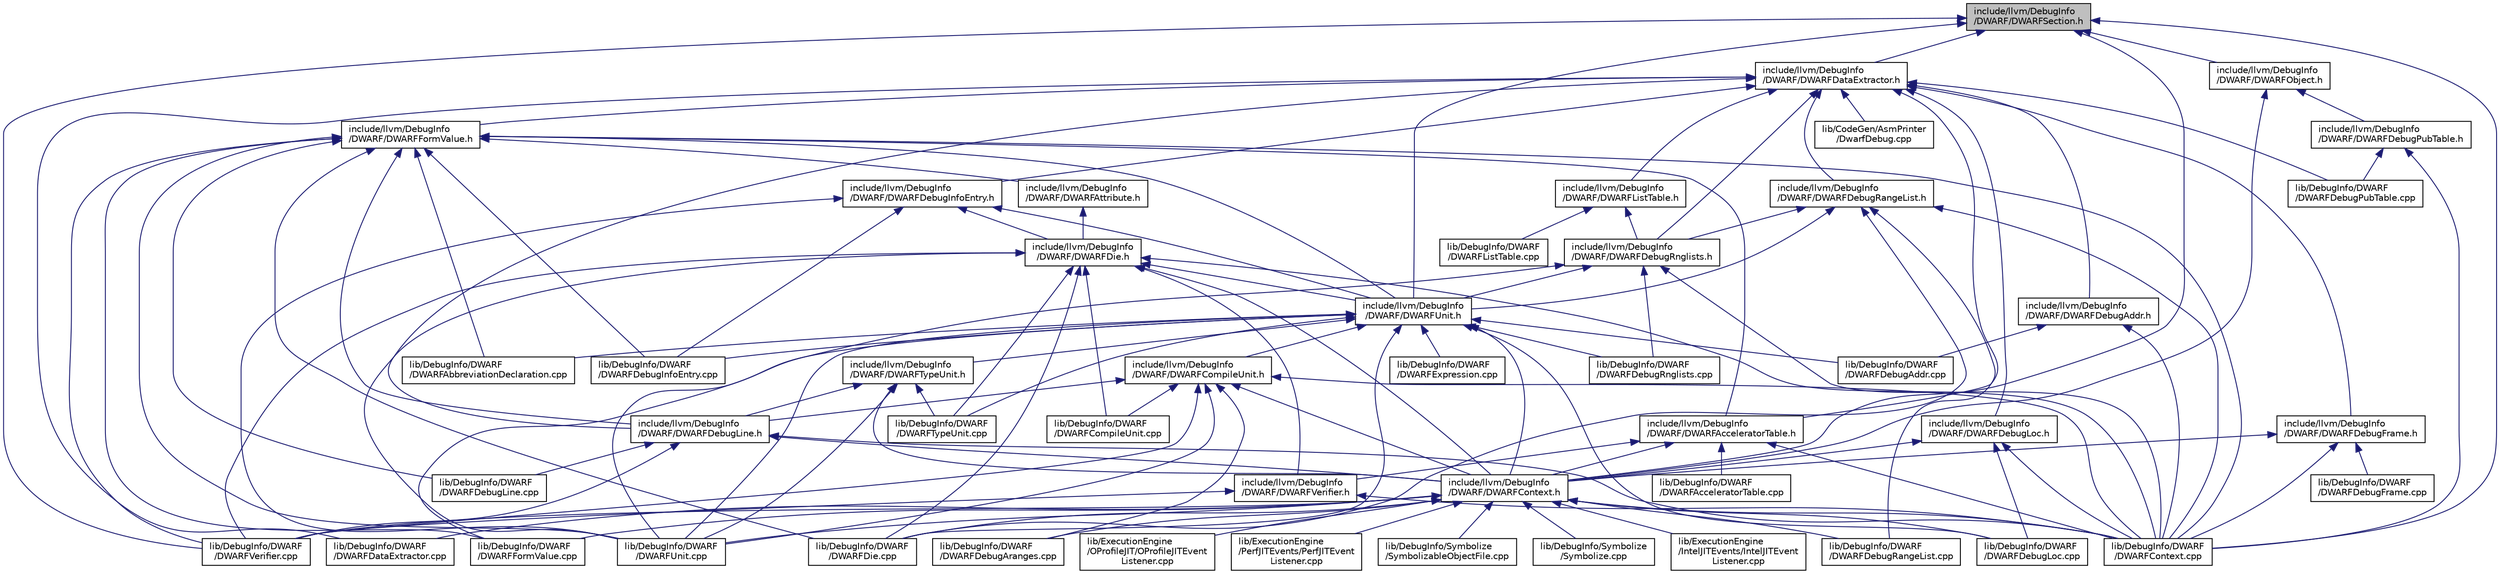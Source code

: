 digraph "include/llvm/DebugInfo/DWARF/DWARFSection.h"
{
 // LATEX_PDF_SIZE
  bgcolor="transparent";
  edge [fontname="Helvetica",fontsize="10",labelfontname="Helvetica",labelfontsize="10"];
  node [fontname="Helvetica",fontsize="10",shape="box"];
  Node1 [label="include/llvm/DebugInfo\l/DWARF/DWARFSection.h",height=0.2,width=0.4,color="black", fillcolor="grey75", style="filled", fontcolor="black",tooltip=" "];
  Node1 -> Node2 [dir="back",color="midnightblue",fontsize="10",style="solid",fontname="Helvetica"];
  Node2 [label="include/llvm/DebugInfo\l/DWARF/DWARFContext.h",height=0.2,width=0.4,color="black",URL="$DWARFContext_8h.html",tooltip=" "];
  Node2 -> Node3 [dir="back",color="midnightblue",fontsize="10",style="solid",fontname="Helvetica"];
  Node3 [label="lib/DebugInfo/DWARF\l/DWARFContext.cpp",height=0.2,width=0.4,color="black",URL="$DWARFContext_8cpp.html",tooltip=" "];
  Node2 -> Node4 [dir="back",color="midnightblue",fontsize="10",style="solid",fontname="Helvetica"];
  Node4 [label="lib/DebugInfo/DWARF\l/DWARFDataExtractor.cpp",height=0.2,width=0.4,color="black",URL="$DWARFDataExtractor_8cpp.html",tooltip=" "];
  Node2 -> Node5 [dir="back",color="midnightblue",fontsize="10",style="solid",fontname="Helvetica"];
  Node5 [label="lib/DebugInfo/DWARF\l/DWARFDebugAranges.cpp",height=0.2,width=0.4,color="black",URL="$DWARFDebugAranges_8cpp.html",tooltip=" "];
  Node2 -> Node6 [dir="back",color="midnightblue",fontsize="10",style="solid",fontname="Helvetica"];
  Node6 [label="lib/DebugInfo/DWARF\l/DWARFDebugLoc.cpp",height=0.2,width=0.4,color="black",URL="$DWARFDebugLoc_8cpp.html",tooltip=" "];
  Node2 -> Node7 [dir="back",color="midnightblue",fontsize="10",style="solid",fontname="Helvetica"];
  Node7 [label="lib/DebugInfo/DWARF\l/DWARFDebugRangeList.cpp",height=0.2,width=0.4,color="black",URL="$DWARFDebugRangeList_8cpp.html",tooltip=" "];
  Node2 -> Node8 [dir="back",color="midnightblue",fontsize="10",style="solid",fontname="Helvetica"];
  Node8 [label="lib/DebugInfo/DWARF\l/DWARFDie.cpp",height=0.2,width=0.4,color="black",URL="$DWARFDie_8cpp.html",tooltip=" "];
  Node2 -> Node9 [dir="back",color="midnightblue",fontsize="10",style="solid",fontname="Helvetica"];
  Node9 [label="lib/DebugInfo/DWARF\l/DWARFFormValue.cpp",height=0.2,width=0.4,color="black",URL="$DWARFFormValue_8cpp.html",tooltip=" "];
  Node2 -> Node10 [dir="back",color="midnightblue",fontsize="10",style="solid",fontname="Helvetica"];
  Node10 [label="lib/DebugInfo/DWARF\l/DWARFUnit.cpp",height=0.2,width=0.4,color="black",URL="$DWARFUnit_8cpp.html",tooltip=" "];
  Node2 -> Node11 [dir="back",color="midnightblue",fontsize="10",style="solid",fontname="Helvetica"];
  Node11 [label="lib/DebugInfo/DWARF\l/DWARFVerifier.cpp",height=0.2,width=0.4,color="black",URL="$DWARFVerifier_8cpp.html",tooltip=" "];
  Node2 -> Node12 [dir="back",color="midnightblue",fontsize="10",style="solid",fontname="Helvetica"];
  Node12 [label="lib/DebugInfo/Symbolize\l/SymbolizableObjectFile.cpp",height=0.2,width=0.4,color="black",URL="$SymbolizableObjectFile_8cpp.html",tooltip=" "];
  Node2 -> Node13 [dir="back",color="midnightblue",fontsize="10",style="solid",fontname="Helvetica"];
  Node13 [label="lib/DebugInfo/Symbolize\l/Symbolize.cpp",height=0.2,width=0.4,color="black",URL="$Symbolize_8cpp.html",tooltip=" "];
  Node2 -> Node14 [dir="back",color="midnightblue",fontsize="10",style="solid",fontname="Helvetica"];
  Node14 [label="lib/ExecutionEngine\l/IntelJITEvents/IntelJITEvent\lListener.cpp",height=0.2,width=0.4,color="black",URL="$IntelJITEventListener_8cpp.html",tooltip=" "];
  Node2 -> Node15 [dir="back",color="midnightblue",fontsize="10",style="solid",fontname="Helvetica"];
  Node15 [label="lib/ExecutionEngine\l/OProfileJIT/OProfileJITEvent\lListener.cpp",height=0.2,width=0.4,color="black",URL="$OProfileJITEventListener_8cpp.html",tooltip=" "];
  Node2 -> Node16 [dir="back",color="midnightblue",fontsize="10",style="solid",fontname="Helvetica"];
  Node16 [label="lib/ExecutionEngine\l/PerfJITEvents/PerfJITEvent\lListener.cpp",height=0.2,width=0.4,color="black",URL="$PerfJITEventListener_8cpp.html",tooltip=" "];
  Node1 -> Node17 [dir="back",color="midnightblue",fontsize="10",style="solid",fontname="Helvetica"];
  Node17 [label="include/llvm/DebugInfo\l/DWARF/DWARFDataExtractor.h",height=0.2,width=0.4,color="black",URL="$DWARFDataExtractor_8h.html",tooltip=" "];
  Node17 -> Node18 [dir="back",color="midnightblue",fontsize="10",style="solid",fontname="Helvetica"];
  Node18 [label="include/llvm/DebugInfo\l/DWARF/DWARFAcceleratorTable.h",height=0.2,width=0.4,color="black",URL="$DWARFAcceleratorTable_8h.html",tooltip=" "];
  Node18 -> Node2 [dir="back",color="midnightblue",fontsize="10",style="solid",fontname="Helvetica"];
  Node18 -> Node19 [dir="back",color="midnightblue",fontsize="10",style="solid",fontname="Helvetica"];
  Node19 [label="include/llvm/DebugInfo\l/DWARF/DWARFVerifier.h",height=0.2,width=0.4,color="black",URL="$DWARFVerifier_8h.html",tooltip=" "];
  Node19 -> Node3 [dir="back",color="midnightblue",fontsize="10",style="solid",fontname="Helvetica"];
  Node19 -> Node11 [dir="back",color="midnightblue",fontsize="10",style="solid",fontname="Helvetica"];
  Node18 -> Node20 [dir="back",color="midnightblue",fontsize="10",style="solid",fontname="Helvetica"];
  Node20 [label="lib/DebugInfo/DWARF\l/DWARFAcceleratorTable.cpp",height=0.2,width=0.4,color="black",URL="$DWARFAcceleratorTable_8cpp.html",tooltip=" "];
  Node18 -> Node3 [dir="back",color="midnightblue",fontsize="10",style="solid",fontname="Helvetica"];
  Node17 -> Node21 [dir="back",color="midnightblue",fontsize="10",style="solid",fontname="Helvetica"];
  Node21 [label="include/llvm/DebugInfo\l/DWARF/DWARFDebugAddr.h",height=0.2,width=0.4,color="black",URL="$DWARFDebugAddr_8h.html",tooltip=" "];
  Node21 -> Node3 [dir="back",color="midnightblue",fontsize="10",style="solid",fontname="Helvetica"];
  Node21 -> Node22 [dir="back",color="midnightblue",fontsize="10",style="solid",fontname="Helvetica"];
  Node22 [label="lib/DebugInfo/DWARF\l/DWARFDebugAddr.cpp",height=0.2,width=0.4,color="black",URL="$DWARFDebugAddr_8cpp.html",tooltip=" "];
  Node17 -> Node23 [dir="back",color="midnightblue",fontsize="10",style="solid",fontname="Helvetica"];
  Node23 [label="include/llvm/DebugInfo\l/DWARF/DWARFDebugFrame.h",height=0.2,width=0.4,color="black",URL="$DWARFDebugFrame_8h.html",tooltip=" "];
  Node23 -> Node2 [dir="back",color="midnightblue",fontsize="10",style="solid",fontname="Helvetica"];
  Node23 -> Node3 [dir="back",color="midnightblue",fontsize="10",style="solid",fontname="Helvetica"];
  Node23 -> Node24 [dir="back",color="midnightblue",fontsize="10",style="solid",fontname="Helvetica"];
  Node24 [label="lib/DebugInfo/DWARF\l/DWARFDebugFrame.cpp",height=0.2,width=0.4,color="black",URL="$DWARFDebugFrame_8cpp.html",tooltip=" "];
  Node17 -> Node25 [dir="back",color="midnightblue",fontsize="10",style="solid",fontname="Helvetica"];
  Node25 [label="include/llvm/DebugInfo\l/DWARF/DWARFDebugInfoEntry.h",height=0.2,width=0.4,color="black",URL="$DWARFDebugInfoEntry_8h.html",tooltip=" "];
  Node25 -> Node26 [dir="back",color="midnightblue",fontsize="10",style="solid",fontname="Helvetica"];
  Node26 [label="include/llvm/DebugInfo\l/DWARF/DWARFDie.h",height=0.2,width=0.4,color="black",URL="$DWARFDie_8h.html",tooltip=" "];
  Node26 -> Node2 [dir="back",color="midnightblue",fontsize="10",style="solid",fontname="Helvetica"];
  Node26 -> Node27 [dir="back",color="midnightblue",fontsize="10",style="solid",fontname="Helvetica"];
  Node27 [label="include/llvm/DebugInfo\l/DWARF/DWARFUnit.h",height=0.2,width=0.4,color="black",URL="$DWARFUnit_8h.html",tooltip=" "];
  Node27 -> Node28 [dir="back",color="midnightblue",fontsize="10",style="solid",fontname="Helvetica"];
  Node28 [label="include/llvm/DebugInfo\l/DWARF/DWARFCompileUnit.h",height=0.2,width=0.4,color="black",URL="$DWARFCompileUnit_8h.html",tooltip=" "];
  Node28 -> Node2 [dir="back",color="midnightblue",fontsize="10",style="solid",fontname="Helvetica"];
  Node28 -> Node29 [dir="back",color="midnightblue",fontsize="10",style="solid",fontname="Helvetica"];
  Node29 [label="include/llvm/DebugInfo\l/DWARF/DWARFDebugLine.h",height=0.2,width=0.4,color="black",URL="$DWARFDebugLine_8h.html",tooltip=" "];
  Node29 -> Node2 [dir="back",color="midnightblue",fontsize="10",style="solid",fontname="Helvetica"];
  Node29 -> Node3 [dir="back",color="midnightblue",fontsize="10",style="solid",fontname="Helvetica"];
  Node29 -> Node30 [dir="back",color="midnightblue",fontsize="10",style="solid",fontname="Helvetica"];
  Node30 [label="lib/DebugInfo/DWARF\l/DWARFDebugLine.cpp",height=0.2,width=0.4,color="black",URL="$DWARFDebugLine_8cpp.html",tooltip=" "];
  Node29 -> Node11 [dir="back",color="midnightblue",fontsize="10",style="solid",fontname="Helvetica"];
  Node28 -> Node31 [dir="back",color="midnightblue",fontsize="10",style="solid",fontname="Helvetica"];
  Node31 [label="lib/DebugInfo/DWARF\l/DWARFCompileUnit.cpp",height=0.2,width=0.4,color="black",URL="$DWARFCompileUnit_8cpp.html",tooltip=" "];
  Node28 -> Node3 [dir="back",color="midnightblue",fontsize="10",style="solid",fontname="Helvetica"];
  Node28 -> Node5 [dir="back",color="midnightblue",fontsize="10",style="solid",fontname="Helvetica"];
  Node28 -> Node10 [dir="back",color="midnightblue",fontsize="10",style="solid",fontname="Helvetica"];
  Node28 -> Node11 [dir="back",color="midnightblue",fontsize="10",style="solid",fontname="Helvetica"];
  Node27 -> Node2 [dir="back",color="midnightblue",fontsize="10",style="solid",fontname="Helvetica"];
  Node27 -> Node32 [dir="back",color="midnightblue",fontsize="10",style="solid",fontname="Helvetica"];
  Node32 [label="include/llvm/DebugInfo\l/DWARF/DWARFTypeUnit.h",height=0.2,width=0.4,color="black",URL="$DWARFTypeUnit_8h.html",tooltip=" "];
  Node32 -> Node2 [dir="back",color="midnightblue",fontsize="10",style="solid",fontname="Helvetica"];
  Node32 -> Node29 [dir="back",color="midnightblue",fontsize="10",style="solid",fontname="Helvetica"];
  Node32 -> Node33 [dir="back",color="midnightblue",fontsize="10",style="solid",fontname="Helvetica"];
  Node33 [label="lib/DebugInfo/DWARF\l/DWARFTypeUnit.cpp",height=0.2,width=0.4,color="black",URL="$DWARFTypeUnit_8cpp.html",tooltip=" "];
  Node32 -> Node10 [dir="back",color="midnightblue",fontsize="10",style="solid",fontname="Helvetica"];
  Node27 -> Node34 [dir="back",color="midnightblue",fontsize="10",style="solid",fontname="Helvetica"];
  Node34 [label="lib/DebugInfo/DWARF\l/DWARFAbbreviationDeclaration.cpp",height=0.2,width=0.4,color="black",URL="$DWARFAbbreviationDeclaration_8cpp.html",tooltip=" "];
  Node27 -> Node22 [dir="back",color="midnightblue",fontsize="10",style="solid",fontname="Helvetica"];
  Node27 -> Node35 [dir="back",color="midnightblue",fontsize="10",style="solid",fontname="Helvetica"];
  Node35 [label="lib/DebugInfo/DWARF\l/DWARFDebugInfoEntry.cpp",height=0.2,width=0.4,color="black",URL="$DWARFDebugInfoEntry_8cpp.html",tooltip=" "];
  Node27 -> Node6 [dir="back",color="midnightblue",fontsize="10",style="solid",fontname="Helvetica"];
  Node27 -> Node36 [dir="back",color="midnightblue",fontsize="10",style="solid",fontname="Helvetica"];
  Node36 [label="lib/DebugInfo/DWARF\l/DWARFDebugRnglists.cpp",height=0.2,width=0.4,color="black",URL="$DWARFDebugRnglists_8cpp.html",tooltip=" "];
  Node27 -> Node8 [dir="back",color="midnightblue",fontsize="10",style="solid",fontname="Helvetica"];
  Node27 -> Node37 [dir="back",color="midnightblue",fontsize="10",style="solid",fontname="Helvetica"];
  Node37 [label="lib/DebugInfo/DWARF\l/DWARFExpression.cpp",height=0.2,width=0.4,color="black",URL="$DWARFExpression_8cpp.html",tooltip=" "];
  Node27 -> Node9 [dir="back",color="midnightblue",fontsize="10",style="solid",fontname="Helvetica"];
  Node27 -> Node33 [dir="back",color="midnightblue",fontsize="10",style="solid",fontname="Helvetica"];
  Node27 -> Node10 [dir="back",color="midnightblue",fontsize="10",style="solid",fontname="Helvetica"];
  Node26 -> Node19 [dir="back",color="midnightblue",fontsize="10",style="solid",fontname="Helvetica"];
  Node26 -> Node31 [dir="back",color="midnightblue",fontsize="10",style="solid",fontname="Helvetica"];
  Node26 -> Node3 [dir="back",color="midnightblue",fontsize="10",style="solid",fontname="Helvetica"];
  Node26 -> Node8 [dir="back",color="midnightblue",fontsize="10",style="solid",fontname="Helvetica"];
  Node26 -> Node33 [dir="back",color="midnightblue",fontsize="10",style="solid",fontname="Helvetica"];
  Node26 -> Node10 [dir="back",color="midnightblue",fontsize="10",style="solid",fontname="Helvetica"];
  Node26 -> Node11 [dir="back",color="midnightblue",fontsize="10",style="solid",fontname="Helvetica"];
  Node25 -> Node27 [dir="back",color="midnightblue",fontsize="10",style="solid",fontname="Helvetica"];
  Node25 -> Node35 [dir="back",color="midnightblue",fontsize="10",style="solid",fontname="Helvetica"];
  Node25 -> Node10 [dir="back",color="midnightblue",fontsize="10",style="solid",fontname="Helvetica"];
  Node17 -> Node29 [dir="back",color="midnightblue",fontsize="10",style="solid",fontname="Helvetica"];
  Node17 -> Node38 [dir="back",color="midnightblue",fontsize="10",style="solid",fontname="Helvetica"];
  Node38 [label="include/llvm/DebugInfo\l/DWARF/DWARFDebugLoc.h",height=0.2,width=0.4,color="black",URL="$DWARFDebugLoc_8h.html",tooltip=" "];
  Node38 -> Node2 [dir="back",color="midnightblue",fontsize="10",style="solid",fontname="Helvetica"];
  Node38 -> Node3 [dir="back",color="midnightblue",fontsize="10",style="solid",fontname="Helvetica"];
  Node38 -> Node6 [dir="back",color="midnightblue",fontsize="10",style="solid",fontname="Helvetica"];
  Node17 -> Node39 [dir="back",color="midnightblue",fontsize="10",style="solid",fontname="Helvetica"];
  Node39 [label="include/llvm/DebugInfo\l/DWARF/DWARFDebugRangeList.h",height=0.2,width=0.4,color="black",URL="$DWARFDebugRangeList_8h.html",tooltip=" "];
  Node39 -> Node40 [dir="back",color="midnightblue",fontsize="10",style="solid",fontname="Helvetica"];
  Node40 [label="include/llvm/DebugInfo\l/DWARF/DWARFDebugRnglists.h",height=0.2,width=0.4,color="black",URL="$DWARFDebugRnglists_8h.html",tooltip=" "];
  Node40 -> Node27 [dir="back",color="midnightblue",fontsize="10",style="solid",fontname="Helvetica"];
  Node40 -> Node3 [dir="back",color="midnightblue",fontsize="10",style="solid",fontname="Helvetica"];
  Node40 -> Node36 [dir="back",color="midnightblue",fontsize="10",style="solid",fontname="Helvetica"];
  Node40 -> Node10 [dir="back",color="midnightblue",fontsize="10",style="solid",fontname="Helvetica"];
  Node39 -> Node27 [dir="back",color="midnightblue",fontsize="10",style="solid",fontname="Helvetica"];
  Node39 -> Node3 [dir="back",color="midnightblue",fontsize="10",style="solid",fontname="Helvetica"];
  Node39 -> Node7 [dir="back",color="midnightblue",fontsize="10",style="solid",fontname="Helvetica"];
  Node39 -> Node8 [dir="back",color="midnightblue",fontsize="10",style="solid",fontname="Helvetica"];
  Node17 -> Node40 [dir="back",color="midnightblue",fontsize="10",style="solid",fontname="Helvetica"];
  Node17 -> Node41 [dir="back",color="midnightblue",fontsize="10",style="solid",fontname="Helvetica"];
  Node41 [label="include/llvm/DebugInfo\l/DWARF/DWARFFormValue.h",height=0.2,width=0.4,color="black",URL="$DWARFFormValue_8h.html",tooltip=" "];
  Node41 -> Node18 [dir="back",color="midnightblue",fontsize="10",style="solid",fontname="Helvetica"];
  Node41 -> Node42 [dir="back",color="midnightblue",fontsize="10",style="solid",fontname="Helvetica"];
  Node42 [label="include/llvm/DebugInfo\l/DWARF/DWARFAttribute.h",height=0.2,width=0.4,color="black",URL="$DWARFAttribute_8h.html",tooltip=" "];
  Node42 -> Node26 [dir="back",color="midnightblue",fontsize="10",style="solid",fontname="Helvetica"];
  Node41 -> Node29 [dir="back",color="midnightblue",fontsize="10",style="solid",fontname="Helvetica"];
  Node41 -> Node27 [dir="back",color="midnightblue",fontsize="10",style="solid",fontname="Helvetica"];
  Node41 -> Node34 [dir="back",color="midnightblue",fontsize="10",style="solid",fontname="Helvetica"];
  Node41 -> Node3 [dir="back",color="midnightblue",fontsize="10",style="solid",fontname="Helvetica"];
  Node41 -> Node35 [dir="back",color="midnightblue",fontsize="10",style="solid",fontname="Helvetica"];
  Node41 -> Node30 [dir="back",color="midnightblue",fontsize="10",style="solid",fontname="Helvetica"];
  Node41 -> Node8 [dir="back",color="midnightblue",fontsize="10",style="solid",fontname="Helvetica"];
  Node41 -> Node9 [dir="back",color="midnightblue",fontsize="10",style="solid",fontname="Helvetica"];
  Node41 -> Node10 [dir="back",color="midnightblue",fontsize="10",style="solid",fontname="Helvetica"];
  Node41 -> Node11 [dir="back",color="midnightblue",fontsize="10",style="solid",fontname="Helvetica"];
  Node17 -> Node43 [dir="back",color="midnightblue",fontsize="10",style="solid",fontname="Helvetica"];
  Node43 [label="include/llvm/DebugInfo\l/DWARF/DWARFListTable.h",height=0.2,width=0.4,color="black",URL="$DWARFListTable_8h.html",tooltip=" "];
  Node43 -> Node40 [dir="back",color="midnightblue",fontsize="10",style="solid",fontname="Helvetica"];
  Node43 -> Node44 [dir="back",color="midnightblue",fontsize="10",style="solid",fontname="Helvetica"];
  Node44 [label="lib/DebugInfo/DWARF\l/DWARFListTable.cpp",height=0.2,width=0.4,color="black",URL="$DWARFListTable_8cpp.html",tooltip=" "];
  Node17 -> Node45 [dir="back",color="midnightblue",fontsize="10",style="solid",fontname="Helvetica"];
  Node45 [label="lib/CodeGen/AsmPrinter\l/DwarfDebug.cpp",height=0.2,width=0.4,color="black",URL="$DwarfDebug_8cpp.html",tooltip=" "];
  Node17 -> Node4 [dir="back",color="midnightblue",fontsize="10",style="solid",fontname="Helvetica"];
  Node17 -> Node46 [dir="back",color="midnightblue",fontsize="10",style="solid",fontname="Helvetica"];
  Node46 [label="lib/DebugInfo/DWARF\l/DWARFDebugPubTable.cpp",height=0.2,width=0.4,color="black",URL="$DWARFDebugPubTable_8cpp.html",tooltip=" "];
  Node1 -> Node47 [dir="back",color="midnightblue",fontsize="10",style="solid",fontname="Helvetica"];
  Node47 [label="include/llvm/DebugInfo\l/DWARF/DWARFObject.h",height=0.2,width=0.4,color="black",URL="$DWARFObject_8h.html",tooltip=" "];
  Node47 -> Node2 [dir="back",color="midnightblue",fontsize="10",style="solid",fontname="Helvetica"];
  Node47 -> Node48 [dir="back",color="midnightblue",fontsize="10",style="solid",fontname="Helvetica"];
  Node48 [label="include/llvm/DebugInfo\l/DWARF/DWARFDebugPubTable.h",height=0.2,width=0.4,color="black",URL="$DWARFDebugPubTable_8h.html",tooltip=" "];
  Node48 -> Node3 [dir="back",color="midnightblue",fontsize="10",style="solid",fontname="Helvetica"];
  Node48 -> Node46 [dir="back",color="midnightblue",fontsize="10",style="solid",fontname="Helvetica"];
  Node1 -> Node27 [dir="back",color="midnightblue",fontsize="10",style="solid",fontname="Helvetica"];
  Node1 -> Node3 [dir="back",color="midnightblue",fontsize="10",style="solid",fontname="Helvetica"];
  Node1 -> Node11 [dir="back",color="midnightblue",fontsize="10",style="solid",fontname="Helvetica"];
}
